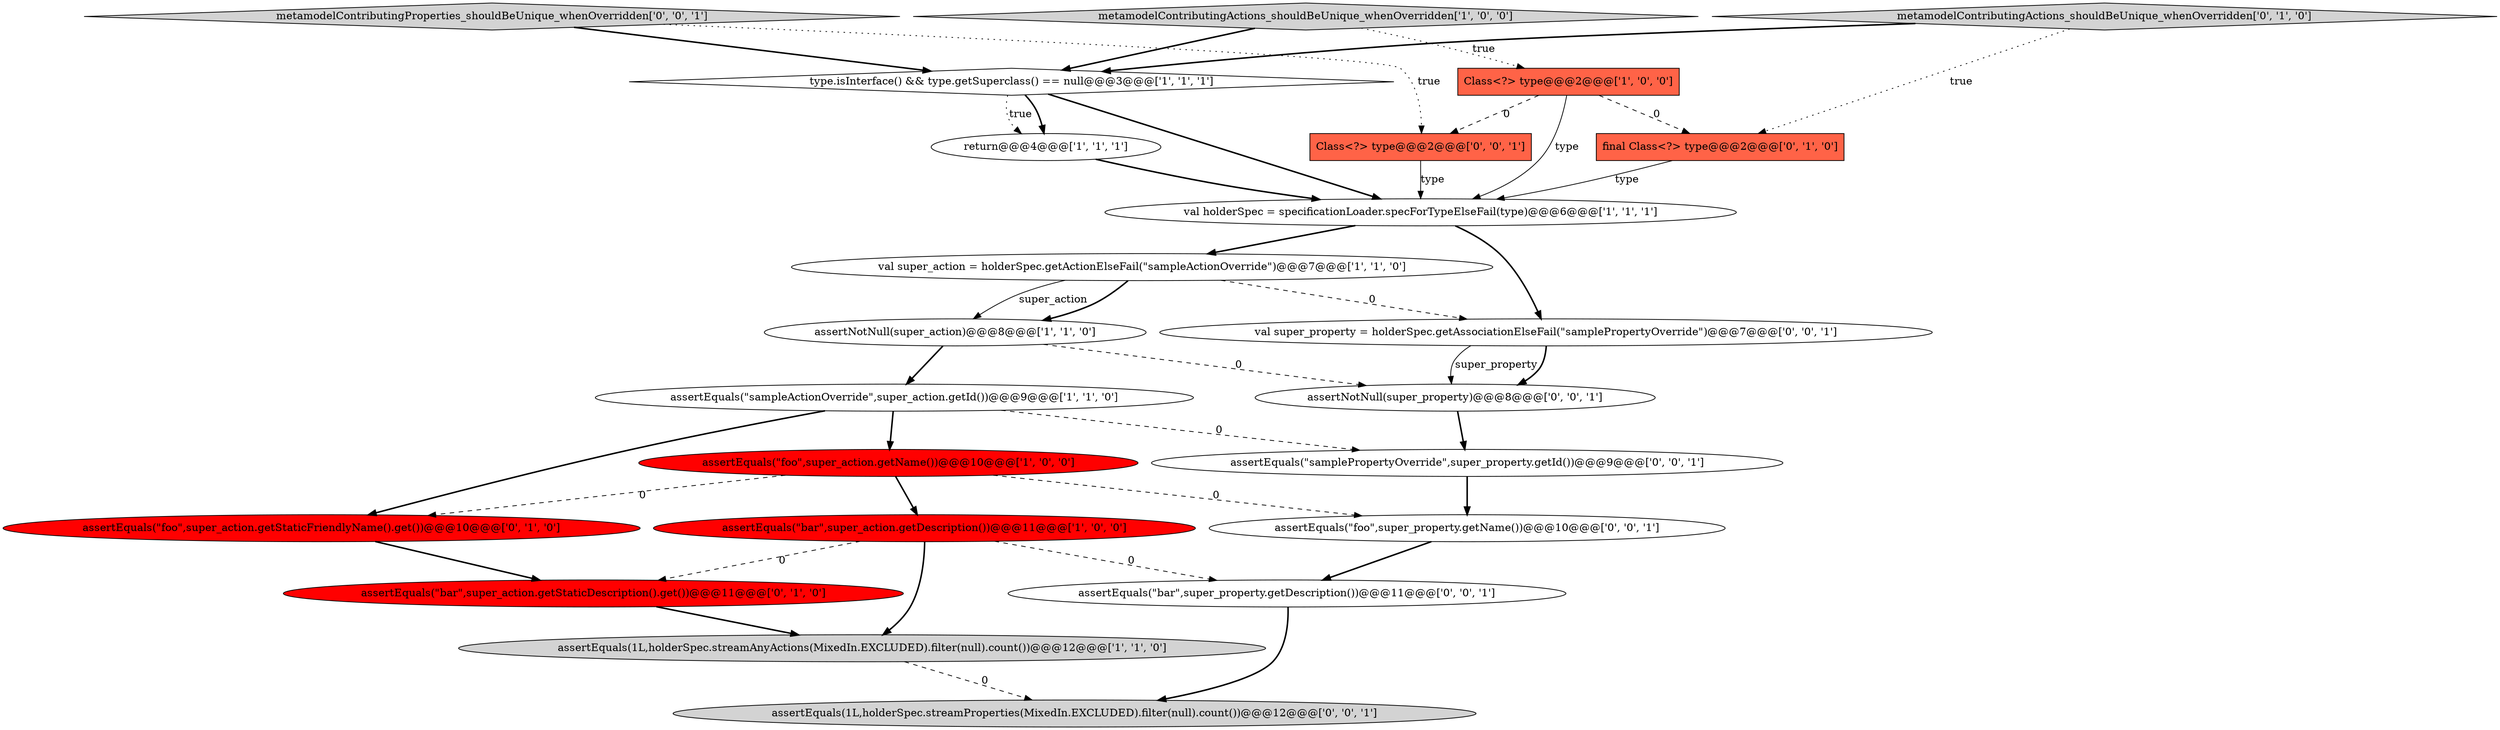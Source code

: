 digraph {
3 [style = filled, label = "return@@@4@@@['1', '1', '1']", fillcolor = white, shape = ellipse image = "AAA0AAABBB1BBB"];
10 [style = filled, label = "assertEquals(1L,holderSpec.streamAnyActions(MixedIn.EXCLUDED).filter(null).count())@@@12@@@['1', '1', '0']", fillcolor = lightgray, shape = ellipse image = "AAA0AAABBB1BBB"];
19 [style = filled, label = "metamodelContributingProperties_shouldBeUnique_whenOverridden['0', '0', '1']", fillcolor = lightgray, shape = diamond image = "AAA0AAABBB3BBB"];
5 [style = filled, label = "Class<?> type@@@2@@@['1', '0', '0']", fillcolor = tomato, shape = box image = "AAA1AAABBB1BBB"];
22 [style = filled, label = "assertEquals(1L,holderSpec.streamProperties(MixedIn.EXCLUDED).filter(null).count())@@@12@@@['0', '0', '1']", fillcolor = lightgray, shape = ellipse image = "AAA0AAABBB3BBB"];
17 [style = filled, label = "assertNotNull(super_property)@@@8@@@['0', '0', '1']", fillcolor = white, shape = ellipse image = "AAA0AAABBB3BBB"];
1 [style = filled, label = "val holderSpec = specificationLoader.specForTypeElseFail(type)@@@6@@@['1', '1', '1']", fillcolor = white, shape = ellipse image = "AAA0AAABBB1BBB"];
18 [style = filled, label = "assertEquals(\"foo\",super_property.getName())@@@10@@@['0', '0', '1']", fillcolor = white, shape = ellipse image = "AAA0AAABBB3BBB"];
20 [style = filled, label = "Class<?> type@@@2@@@['0', '0', '1']", fillcolor = tomato, shape = box image = "AAA0AAABBB3BBB"];
14 [style = filled, label = "assertEquals(\"foo\",super_action.getStaticFriendlyName().get())@@@10@@@['0', '1', '0']", fillcolor = red, shape = ellipse image = "AAA1AAABBB2BBB"];
12 [style = filled, label = "metamodelContributingActions_shouldBeUnique_whenOverridden['0', '1', '0']", fillcolor = lightgray, shape = diamond image = "AAA0AAABBB2BBB"];
8 [style = filled, label = "type.isInterface() && type.getSuperclass() == null@@@3@@@['1', '1', '1']", fillcolor = white, shape = diamond image = "AAA0AAABBB1BBB"];
13 [style = filled, label = "assertEquals(\"bar\",super_action.getStaticDescription().get())@@@11@@@['0', '1', '0']", fillcolor = red, shape = ellipse image = "AAA1AAABBB2BBB"];
21 [style = filled, label = "val super_property = holderSpec.getAssociationElseFail(\"samplePropertyOverride\")@@@7@@@['0', '0', '1']", fillcolor = white, shape = ellipse image = "AAA0AAABBB3BBB"];
2 [style = filled, label = "assertEquals(\"bar\",super_action.getDescription())@@@11@@@['1', '0', '0']", fillcolor = red, shape = ellipse image = "AAA1AAABBB1BBB"];
0 [style = filled, label = "assertNotNull(super_action)@@@8@@@['1', '1', '0']", fillcolor = white, shape = ellipse image = "AAA0AAABBB1BBB"];
6 [style = filled, label = "assertEquals(\"foo\",super_action.getName())@@@10@@@['1', '0', '0']", fillcolor = red, shape = ellipse image = "AAA1AAABBB1BBB"];
7 [style = filled, label = "metamodelContributingActions_shouldBeUnique_whenOverridden['1', '0', '0']", fillcolor = lightgray, shape = diamond image = "AAA0AAABBB1BBB"];
15 [style = filled, label = "assertEquals(\"bar\",super_property.getDescription())@@@11@@@['0', '0', '1']", fillcolor = white, shape = ellipse image = "AAA0AAABBB3BBB"];
4 [style = filled, label = "assertEquals(\"sampleActionOverride\",super_action.getId())@@@9@@@['1', '1', '0']", fillcolor = white, shape = ellipse image = "AAA0AAABBB1BBB"];
11 [style = filled, label = "final Class<?> type@@@2@@@['0', '1', '0']", fillcolor = tomato, shape = box image = "AAA1AAABBB2BBB"];
16 [style = filled, label = "assertEquals(\"samplePropertyOverride\",super_property.getId())@@@9@@@['0', '0', '1']", fillcolor = white, shape = ellipse image = "AAA0AAABBB3BBB"];
9 [style = filled, label = "val super_action = holderSpec.getActionElseFail(\"sampleActionOverride\")@@@7@@@['1', '1', '0']", fillcolor = white, shape = ellipse image = "AAA0AAABBB1BBB"];
13->10 [style = bold, label=""];
4->14 [style = bold, label=""];
16->18 [style = bold, label=""];
20->1 [style = solid, label="type"];
4->16 [style = dashed, label="0"];
9->0 [style = bold, label=""];
3->1 [style = bold, label=""];
4->6 [style = bold, label=""];
19->20 [style = dotted, label="true"];
8->3 [style = bold, label=""];
18->15 [style = bold, label=""];
6->14 [style = dashed, label="0"];
10->22 [style = dashed, label="0"];
5->1 [style = solid, label="type"];
2->10 [style = bold, label=""];
7->8 [style = bold, label=""];
0->17 [style = dashed, label="0"];
8->3 [style = dotted, label="true"];
19->8 [style = bold, label=""];
1->9 [style = bold, label=""];
15->22 [style = bold, label=""];
5->20 [style = dashed, label="0"];
7->5 [style = dotted, label="true"];
6->2 [style = bold, label=""];
12->11 [style = dotted, label="true"];
6->18 [style = dashed, label="0"];
2->15 [style = dashed, label="0"];
8->1 [style = bold, label=""];
5->11 [style = dashed, label="0"];
21->17 [style = solid, label="super_property"];
0->4 [style = bold, label=""];
9->21 [style = dashed, label="0"];
12->8 [style = bold, label=""];
1->21 [style = bold, label=""];
2->13 [style = dashed, label="0"];
11->1 [style = solid, label="type"];
9->0 [style = solid, label="super_action"];
14->13 [style = bold, label=""];
21->17 [style = bold, label=""];
17->16 [style = bold, label=""];
}

